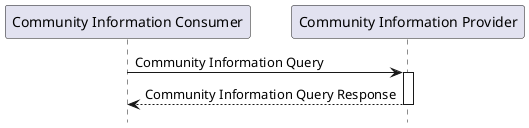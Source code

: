 @startuml
hide footbox

participant "Community Information Consumer" as Consumer
participant "Community Information Provider" as Provider

Consumer -> Provider : Community Information Query
activate Provider
Provider --> Consumer : Community Information Query Response
deactivate Provider

@enduml